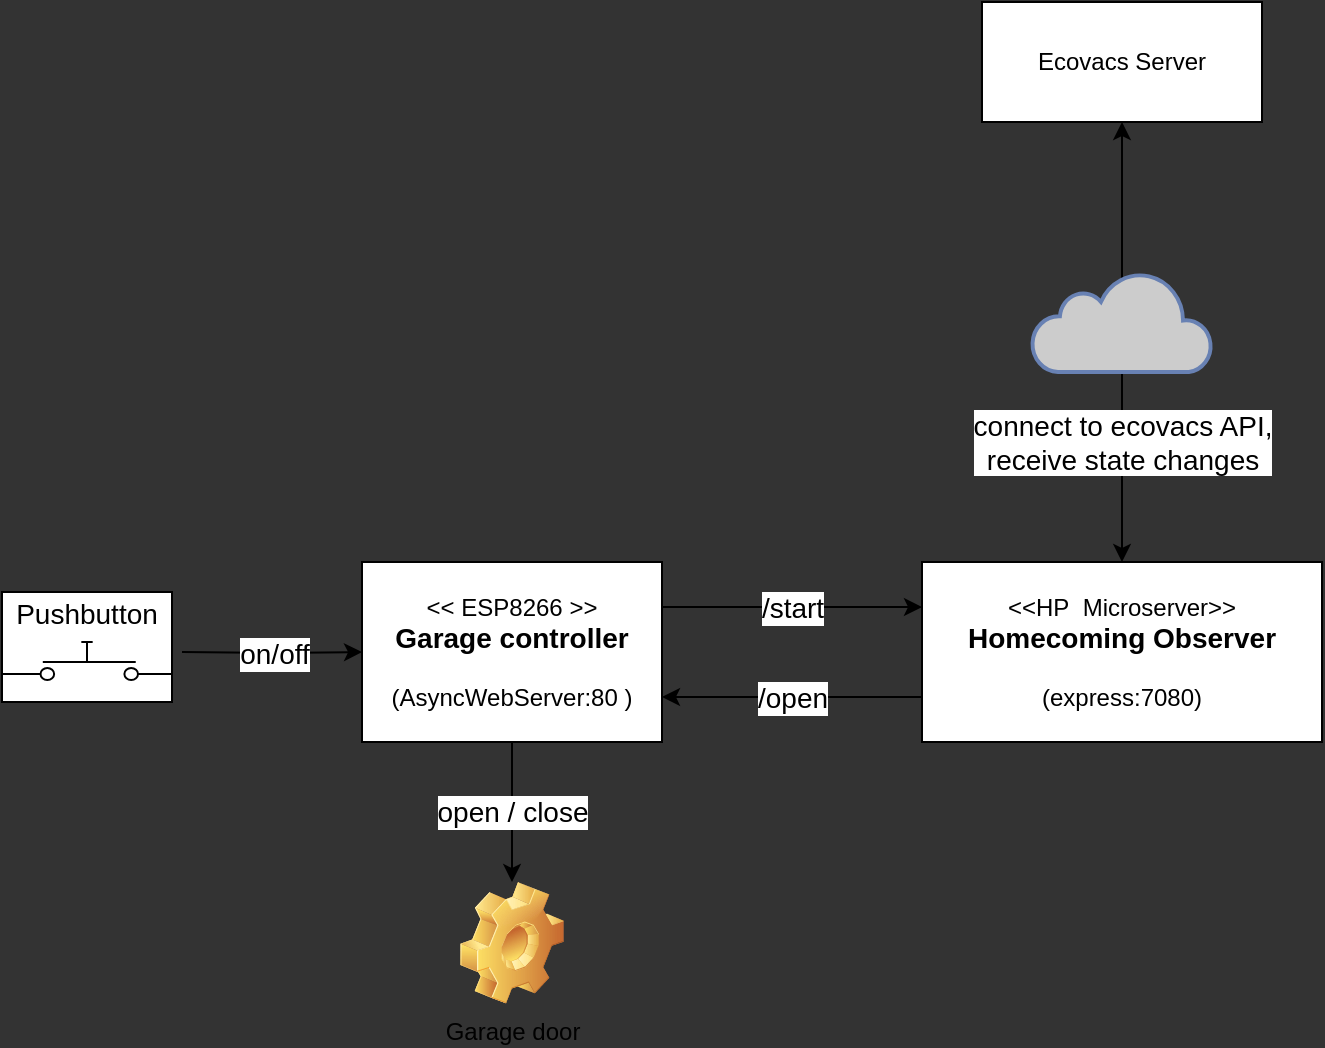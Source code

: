 <mxfile>
    <diagram id="AL7WQzOlPXSPUqngoadJ" name="Page-1">
        <mxGraphModel dx="734" dy="498" grid="1" gridSize="10" guides="1" tooltips="1" connect="1" arrows="1" fold="1" page="1" pageScale="1" pageWidth="827" pageHeight="1169" background="#333333" math="0" shadow="0">
            <root>
                <mxCell id="0"/>
                <mxCell id="1" parent="0"/>
                <mxCell id="19" value="Pushbutton&lt;br&gt;&amp;nbsp;&lt;br&gt;&amp;nbsp;" style="rounded=0;whiteSpace=wrap;html=1;fontSize=14;" vertex="1" parent="1">
                    <mxGeometry x="60" y="415" width="85" height="55" as="geometry"/>
                </mxCell>
                <mxCell id="7" value="/start" style="rounded=0;orthogonalLoop=1;jettySize=auto;html=1;exitX=1;exitY=0.25;exitDx=0;exitDy=0;entryX=0;entryY=0.25;entryDx=0;entryDy=0;fontSize=14;" edge="1" parent="1" source="2" target="3">
                    <mxGeometry relative="1" as="geometry"/>
                </mxCell>
                <mxCell id="15" value="open / close" style="edgeStyle=none;rounded=0;orthogonalLoop=1;jettySize=auto;html=1;exitX=0.5;exitY=1;exitDx=0;exitDy=0;entryX=0.5;entryY=0;entryDx=0;entryDy=0;startArrow=none;startFill=0;fontSize=14;" edge="1" parent="1" source="2" target="14">
                    <mxGeometry relative="1" as="geometry"/>
                </mxCell>
                <mxCell id="2" value="&amp;lt;&amp;lt; ESP8266 &amp;gt;&amp;gt;&lt;br&gt;&lt;b&gt;&lt;font style=&quot;font-size: 14px&quot;&gt;Garage controller&lt;/font&gt;&lt;/b&gt;&lt;br&gt;&lt;br&gt;(AsyncWebServer:80 )" style="rounded=0;whiteSpace=wrap;html=1;" parent="1" vertex="1">
                    <mxGeometry x="240" y="400" width="150" height="90" as="geometry"/>
                </mxCell>
                <mxCell id="8" value="connect to ecovacs API,&lt;br&gt;receive state changes" style="edgeStyle=orthogonalEdgeStyle;rounded=0;orthogonalLoop=1;jettySize=auto;html=1;entryX=0.5;entryY=1;entryDx=0;entryDy=0;startArrow=classic;startFill=1;fontSize=14;" edge="1" parent="1" source="3" target="4">
                    <mxGeometry x="-0.455" relative="1" as="geometry">
                        <mxPoint as="offset"/>
                    </mxGeometry>
                </mxCell>
                <mxCell id="3" value="&amp;lt;&amp;lt;HP&amp;nbsp; Microserver&amp;gt;&amp;gt;&lt;br&gt;&lt;b&gt;&lt;font style=&quot;font-size: 14px&quot;&gt;Homecoming Observer&lt;/font&gt;&lt;/b&gt;&lt;br&gt;&lt;br&gt;(express:7080)" style="rounded=0;whiteSpace=wrap;html=1;" parent="1" vertex="1">
                    <mxGeometry x="520" y="400" width="200" height="90" as="geometry"/>
                </mxCell>
                <mxCell id="4" value="Ecovacs Server" style="rounded=0;whiteSpace=wrap;html=1;" vertex="1" parent="1">
                    <mxGeometry x="550" y="120" width="140" height="60" as="geometry"/>
                </mxCell>
                <mxCell id="6" value="" style="html=1;outlineConnect=0;fillColor=#CCCCCC;strokeColor=#6881B3;gradientColor=none;gradientDirection=north;strokeWidth=2;shape=mxgraph.networks.cloud;fontColor=#ffffff;" vertex="1" parent="1">
                    <mxGeometry x="575" y="255" width="90" height="50" as="geometry"/>
                </mxCell>
                <mxCell id="11" value="/open" style="rounded=0;orthogonalLoop=1;jettySize=auto;html=1;exitX=0;exitY=0.75;exitDx=0;exitDy=0;entryX=1;entryY=0.75;entryDx=0;entryDy=0;fontSize=14;" edge="1" parent="1" source="3" target="2">
                    <mxGeometry relative="1" as="geometry">
                        <mxPoint x="400" y="437.5" as="sourcePoint"/>
                        <mxPoint x="380" y="520" as="targetPoint"/>
                    </mxGeometry>
                </mxCell>
                <mxCell id="13" value="on/off" style="edgeStyle=orthogonalEdgeStyle;rounded=0;orthogonalLoop=1;jettySize=auto;html=1;entryX=0;entryY=0.5;entryDx=0;entryDy=0;startArrow=none;startFill=0;exitX=1;exitY=0.5;exitDx=0;exitDy=0;fontSize=14;" edge="1" parent="1" target="2">
                    <mxGeometry relative="1" as="geometry">
                        <mxPoint x="150" y="445" as="sourcePoint"/>
                    </mxGeometry>
                </mxCell>
                <mxCell id="14" value="Garage door" style="shape=image;html=1;verticalLabelPosition=bottom;verticalAlign=top;imageAspect=1;aspect=fixed;image=img/clipart/Gear_128x128.png" vertex="1" parent="1">
                    <mxGeometry x="289" y="560" width="52" height="61" as="geometry"/>
                </mxCell>
                <mxCell id="18" value="" style="pointerEvents=1;verticalLabelPosition=bottom;shadow=0;dashed=0;align=center;html=1;verticalAlign=top;shape=mxgraph.electrical.electro-mechanical.push_switch_no;fontSize=14;" vertex="1" parent="1">
                    <mxGeometry x="60" y="440" width="85" height="19" as="geometry"/>
                </mxCell>
            </root>
        </mxGraphModel>
    </diagram>
</mxfile>